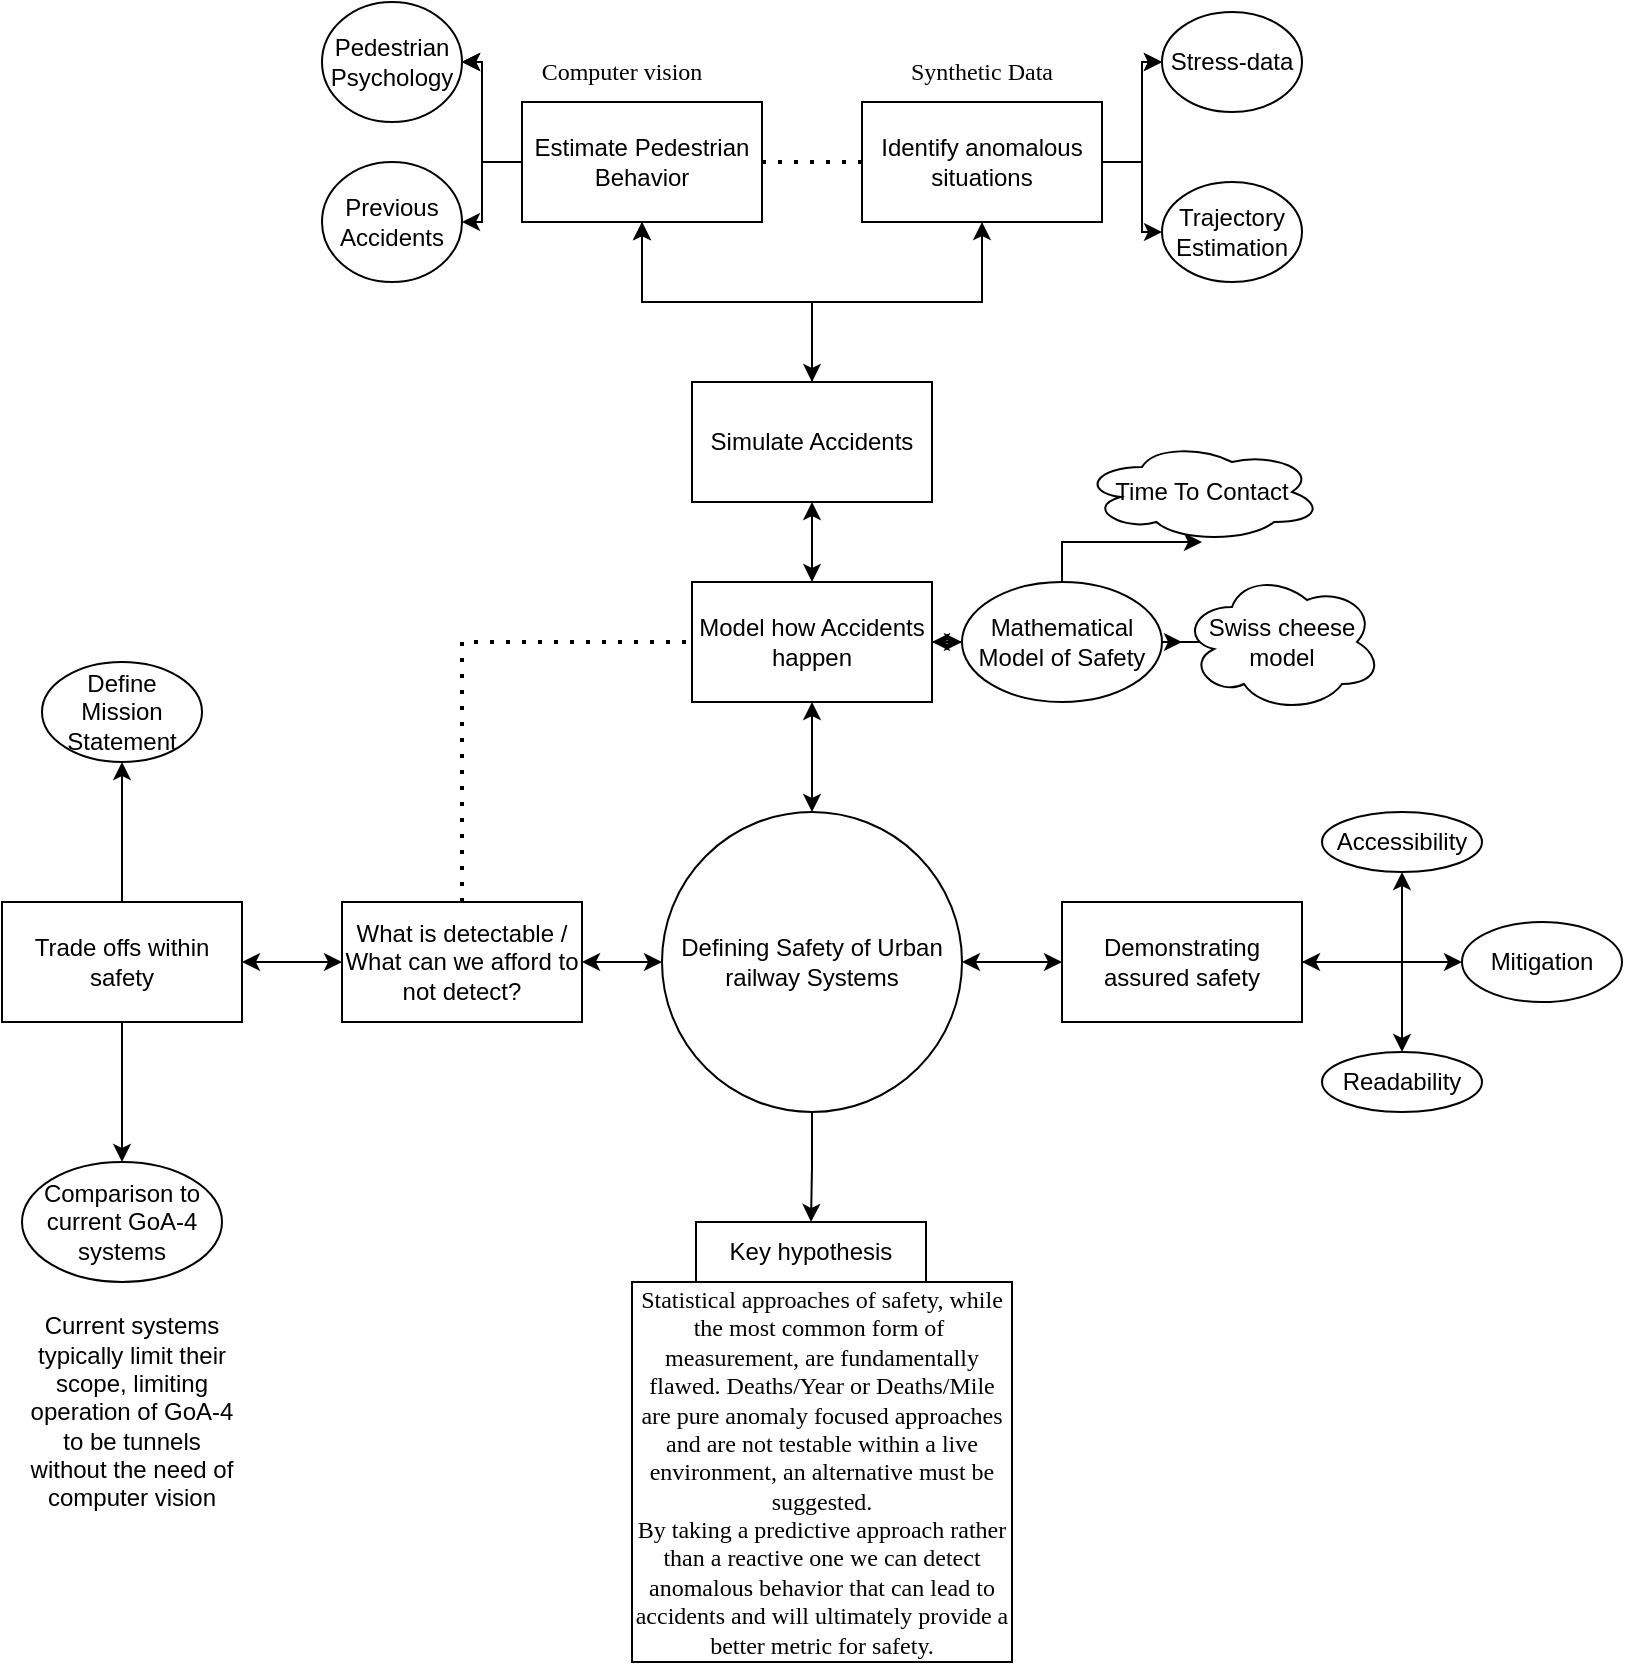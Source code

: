 <mxfile version="21.0.6" type="github">
  <diagram name="Page-1" id="YizXqlMxTFFmfGiaMgVp">
    <mxGraphModel dx="2954" dy="1142" grid="1" gridSize="10" guides="1" tooltips="1" connect="1" arrows="1" fold="1" page="1" pageScale="1" pageWidth="850" pageHeight="1100" math="0" shadow="0">
      <root>
        <mxCell id="0" />
        <mxCell id="1" parent="0" />
        <mxCell id="wzwuGxx-aYTTG0eEZtZC-3" value="" style="edgeStyle=orthogonalEdgeStyle;rounded=0;orthogonalLoop=1;jettySize=auto;html=1;startArrow=classic;startFill=1;" parent="1" source="wzwuGxx-aYTTG0eEZtZC-1" target="wzwuGxx-aYTTG0eEZtZC-2" edge="1">
          <mxGeometry relative="1" as="geometry" />
        </mxCell>
        <mxCell id="wzwuGxx-aYTTG0eEZtZC-30" value="" style="edgeStyle=orthogonalEdgeStyle;rounded=0;orthogonalLoop=1;jettySize=auto;html=1;startArrow=classic;startFill=1;" parent="1" source="wzwuGxx-aYTTG0eEZtZC-1" target="wzwuGxx-aYTTG0eEZtZC-29" edge="1">
          <mxGeometry relative="1" as="geometry" />
        </mxCell>
        <mxCell id="wzwuGxx-aYTTG0eEZtZC-34" value="" style="edgeStyle=orthogonalEdgeStyle;rounded=0;orthogonalLoop=1;jettySize=auto;html=1;startArrow=classic;startFill=1;" parent="1" source="wzwuGxx-aYTTG0eEZtZC-1" target="wzwuGxx-aYTTG0eEZtZC-33" edge="1">
          <mxGeometry relative="1" as="geometry" />
        </mxCell>
        <mxCell id="wzwuGxx-aYTTG0eEZtZC-43" value="" style="edgeStyle=orthogonalEdgeStyle;rounded=0;orthogonalLoop=1;jettySize=auto;html=1;" parent="1" source="wzwuGxx-aYTTG0eEZtZC-1" target="wzwuGxx-aYTTG0eEZtZC-42" edge="1">
          <mxGeometry relative="1" as="geometry" />
        </mxCell>
        <mxCell id="wzwuGxx-aYTTG0eEZtZC-1" value="Defining Safety of Urban railway Systems" style="ellipse;whiteSpace=wrap;html=1;aspect=fixed;" parent="1" vertex="1">
          <mxGeometry x="350" y="475" width="150" height="150" as="geometry" />
        </mxCell>
        <mxCell id="wzwuGxx-aYTTG0eEZtZC-5" value="" style="edgeStyle=orthogonalEdgeStyle;rounded=0;orthogonalLoop=1;jettySize=auto;html=1;startArrow=classic;startFill=1;" parent="1" source="wzwuGxx-aYTTG0eEZtZC-2" target="wzwuGxx-aYTTG0eEZtZC-4" edge="1">
          <mxGeometry relative="1" as="geometry" />
        </mxCell>
        <mxCell id="wzwuGxx-aYTTG0eEZtZC-19" value="" style="edgeStyle=orthogonalEdgeStyle;rounded=0;orthogonalLoop=1;jettySize=auto;html=1;startArrow=classic;startFill=1;" parent="1" source="wzwuGxx-aYTTG0eEZtZC-2" target="wzwuGxx-aYTTG0eEZtZC-18" edge="1">
          <mxGeometry relative="1" as="geometry" />
        </mxCell>
        <mxCell id="wzwuGxx-aYTTG0eEZtZC-2" value="Model how Accidents happen" style="whiteSpace=wrap;html=1;" parent="1" vertex="1">
          <mxGeometry x="365" y="360" width="120" height="60" as="geometry" />
        </mxCell>
        <mxCell id="wzwuGxx-aYTTG0eEZtZC-7" value="" style="edgeStyle=orthogonalEdgeStyle;rounded=0;orthogonalLoop=1;jettySize=auto;html=1;" parent="1" source="wzwuGxx-aYTTG0eEZtZC-4" target="wzwuGxx-aYTTG0eEZtZC-6" edge="1">
          <mxGeometry relative="1" as="geometry" />
        </mxCell>
        <mxCell id="wzwuGxx-aYTTG0eEZtZC-8" value="" style="edgeStyle=orthogonalEdgeStyle;rounded=0;orthogonalLoop=1;jettySize=auto;html=1;" parent="1" source="wzwuGxx-aYTTG0eEZtZC-4" target="wzwuGxx-aYTTG0eEZtZC-6" edge="1">
          <mxGeometry relative="1" as="geometry" />
        </mxCell>
        <mxCell id="wzwuGxx-aYTTG0eEZtZC-11" value="" style="edgeStyle=orthogonalEdgeStyle;rounded=0;orthogonalLoop=1;jettySize=auto;html=1;startArrow=classic;startFill=1;" parent="1" source="wzwuGxx-aYTTG0eEZtZC-4" target="wzwuGxx-aYTTG0eEZtZC-10" edge="1">
          <mxGeometry relative="1" as="geometry" />
        </mxCell>
        <mxCell id="wzwuGxx-aYTTG0eEZtZC-4" value="Simulate Accidents" style="whiteSpace=wrap;html=1;" parent="1" vertex="1">
          <mxGeometry x="365" y="260" width="120" height="60" as="geometry" />
        </mxCell>
        <mxCell id="wzwuGxx-aYTTG0eEZtZC-13" value="" style="edgeStyle=orthogonalEdgeStyle;rounded=0;orthogonalLoop=1;jettySize=auto;html=1;" parent="1" source="wzwuGxx-aYTTG0eEZtZC-6" target="wzwuGxx-aYTTG0eEZtZC-12" edge="1">
          <mxGeometry relative="1" as="geometry" />
        </mxCell>
        <mxCell id="wzwuGxx-aYTTG0eEZtZC-14" value="" style="edgeStyle=orthogonalEdgeStyle;rounded=0;orthogonalLoop=1;jettySize=auto;html=1;" parent="1" source="wzwuGxx-aYTTG0eEZtZC-6" target="wzwuGxx-aYTTG0eEZtZC-12" edge="1">
          <mxGeometry relative="1" as="geometry" />
        </mxCell>
        <mxCell id="wzwuGxx-aYTTG0eEZtZC-15" value="" style="edgeStyle=orthogonalEdgeStyle;rounded=0;orthogonalLoop=1;jettySize=auto;html=1;" parent="1" source="wzwuGxx-aYTTG0eEZtZC-6" target="wzwuGxx-aYTTG0eEZtZC-12" edge="1">
          <mxGeometry relative="1" as="geometry" />
        </mxCell>
        <mxCell id="wzwuGxx-aYTTG0eEZtZC-17" value="" style="edgeStyle=orthogonalEdgeStyle;rounded=0;orthogonalLoop=1;jettySize=auto;html=1;" parent="1" source="wzwuGxx-aYTTG0eEZtZC-6" target="wzwuGxx-aYTTG0eEZtZC-16" edge="1">
          <mxGeometry relative="1" as="geometry" />
        </mxCell>
        <mxCell id="wzwuGxx-aYTTG0eEZtZC-6" value="Estimate Pedestrian Behavior" style="whiteSpace=wrap;html=1;" parent="1" vertex="1">
          <mxGeometry x="280" y="120" width="120" height="60" as="geometry" />
        </mxCell>
        <mxCell id="wzwuGxx-aYTTG0eEZtZC-23" value="" style="edgeStyle=orthogonalEdgeStyle;rounded=0;orthogonalLoop=1;jettySize=auto;html=1;" parent="1" source="wzwuGxx-aYTTG0eEZtZC-10" target="wzwuGxx-aYTTG0eEZtZC-22" edge="1">
          <mxGeometry relative="1" as="geometry" />
        </mxCell>
        <mxCell id="wzwuGxx-aYTTG0eEZtZC-24" value="" style="edgeStyle=orthogonalEdgeStyle;rounded=0;orthogonalLoop=1;jettySize=auto;html=1;" parent="1" source="wzwuGxx-aYTTG0eEZtZC-10" target="wzwuGxx-aYTTG0eEZtZC-22" edge="1">
          <mxGeometry relative="1" as="geometry" />
        </mxCell>
        <mxCell id="wzwuGxx-aYTTG0eEZtZC-26" value="" style="edgeStyle=orthogonalEdgeStyle;rounded=0;orthogonalLoop=1;jettySize=auto;html=1;" parent="1" source="wzwuGxx-aYTTG0eEZtZC-10" target="wzwuGxx-aYTTG0eEZtZC-25" edge="1">
          <mxGeometry relative="1" as="geometry" />
        </mxCell>
        <mxCell id="wzwuGxx-aYTTG0eEZtZC-10" value="Identify anomalous situations" style="whiteSpace=wrap;html=1;" parent="1" vertex="1">
          <mxGeometry x="450" y="120" width="120" height="60" as="geometry" />
        </mxCell>
        <mxCell id="wzwuGxx-aYTTG0eEZtZC-12" value="Pedestrian Psychology" style="ellipse;whiteSpace=wrap;html=1;" parent="1" vertex="1">
          <mxGeometry x="180" y="70" width="70" height="60" as="geometry" />
        </mxCell>
        <mxCell id="wzwuGxx-aYTTG0eEZtZC-16" value="Previous Accidents" style="ellipse;whiteSpace=wrap;html=1;" parent="1" vertex="1">
          <mxGeometry x="180" y="150" width="70" height="60" as="geometry" />
        </mxCell>
        <mxCell id="wzwuGxx-aYTTG0eEZtZC-21" value="" style="edgeStyle=orthogonalEdgeStyle;rounded=0;orthogonalLoop=1;jettySize=auto;html=1;" parent="1" source="wzwuGxx-aYTTG0eEZtZC-18" target="wzwuGxx-aYTTG0eEZtZC-20" edge="1">
          <mxGeometry relative="1" as="geometry" />
        </mxCell>
        <mxCell id="wzwuGxx-aYTTG0eEZtZC-28" value="" style="edgeStyle=orthogonalEdgeStyle;rounded=0;orthogonalLoop=1;jettySize=auto;html=1;" parent="1" source="wzwuGxx-aYTTG0eEZtZC-18" target="wzwuGxx-aYTTG0eEZtZC-27" edge="1">
          <mxGeometry relative="1" as="geometry" />
        </mxCell>
        <mxCell id="wzwuGxx-aYTTG0eEZtZC-18" value="Mathematical Model of Safety" style="ellipse;whiteSpace=wrap;html=1;" parent="1" vertex="1">
          <mxGeometry x="500" y="360" width="100" height="60" as="geometry" />
        </mxCell>
        <mxCell id="wzwuGxx-aYTTG0eEZtZC-20" value="&lt;div&gt;Swiss cheese&lt;/div&gt;&lt;div&gt;model&lt;br&gt;&lt;/div&gt;" style="ellipse;shape=cloud;whiteSpace=wrap;html=1;" parent="1" vertex="1">
          <mxGeometry x="610" y="355" width="100" height="70" as="geometry" />
        </mxCell>
        <mxCell id="wzwuGxx-aYTTG0eEZtZC-22" value="Stress-data" style="ellipse;whiteSpace=wrap;html=1;" parent="1" vertex="1">
          <mxGeometry x="600" y="75" width="70" height="50" as="geometry" />
        </mxCell>
        <mxCell id="wzwuGxx-aYTTG0eEZtZC-25" value="Trajectory Estimation" style="ellipse;whiteSpace=wrap;html=1;" parent="1" vertex="1">
          <mxGeometry x="600" y="160" width="70" height="50" as="geometry" />
        </mxCell>
        <mxCell id="wzwuGxx-aYTTG0eEZtZC-27" value="Time To Contact" style="ellipse;shape=cloud;whiteSpace=wrap;html=1;" parent="1" vertex="1">
          <mxGeometry x="560" y="290" width="120" height="50" as="geometry" />
        </mxCell>
        <mxCell id="EhIsMyNbKFghoJWGRpfX-2" value="" style="edgeStyle=orthogonalEdgeStyle;rounded=0;orthogonalLoop=1;jettySize=auto;html=1;startArrow=classic;startFill=1;" edge="1" parent="1" source="wzwuGxx-aYTTG0eEZtZC-29" target="EhIsMyNbKFghoJWGRpfX-1">
          <mxGeometry relative="1" as="geometry" />
        </mxCell>
        <mxCell id="wzwuGxx-aYTTG0eEZtZC-29" value="What is detectable / What can we afford to not detect?" style="whiteSpace=wrap;html=1;" parent="1" vertex="1">
          <mxGeometry x="190" y="520" width="120" height="60" as="geometry" />
        </mxCell>
        <mxCell id="wzwuGxx-aYTTG0eEZtZC-31" value="" style="endArrow=none;dashed=1;html=1;dashPattern=1 3;strokeWidth=2;rounded=0;exitX=1;exitY=0.5;exitDx=0;exitDy=0;entryX=0;entryY=0.5;entryDx=0;entryDy=0;" parent="1" source="wzwuGxx-aYTTG0eEZtZC-6" target="wzwuGxx-aYTTG0eEZtZC-10" edge="1">
          <mxGeometry width="50" height="50" relative="1" as="geometry">
            <mxPoint x="780" y="300" as="sourcePoint" />
            <mxPoint x="820" y="160" as="targetPoint" />
            <Array as="points" />
          </mxGeometry>
        </mxCell>
        <mxCell id="wzwuGxx-aYTTG0eEZtZC-32" value="" style="endArrow=none;dashed=1;html=1;dashPattern=1 3;strokeWidth=2;rounded=0;exitX=0.5;exitY=0;exitDx=0;exitDy=0;entryX=0;entryY=0.5;entryDx=0;entryDy=0;" parent="1" source="wzwuGxx-aYTTG0eEZtZC-29" target="wzwuGxx-aYTTG0eEZtZC-2" edge="1">
          <mxGeometry width="50" height="50" relative="1" as="geometry">
            <mxPoint x="230" y="460" as="sourcePoint" />
            <mxPoint x="280" y="410" as="targetPoint" />
            <Array as="points">
              <mxPoint x="250" y="390" />
            </Array>
          </mxGeometry>
        </mxCell>
        <mxCell id="wzwuGxx-aYTTG0eEZtZC-37" value="" style="edgeStyle=orthogonalEdgeStyle;rounded=0;orthogonalLoop=1;jettySize=auto;html=1;" parent="1" source="wzwuGxx-aYTTG0eEZtZC-33" target="wzwuGxx-aYTTG0eEZtZC-36" edge="1">
          <mxGeometry relative="1" as="geometry" />
        </mxCell>
        <mxCell id="wzwuGxx-aYTTG0eEZtZC-39" value="" style="edgeStyle=orthogonalEdgeStyle;rounded=0;orthogonalLoop=1;jettySize=auto;html=1;" parent="1" source="wzwuGxx-aYTTG0eEZtZC-33" target="wzwuGxx-aYTTG0eEZtZC-38" edge="1">
          <mxGeometry relative="1" as="geometry" />
        </mxCell>
        <mxCell id="wzwuGxx-aYTTG0eEZtZC-41" value="" style="edgeStyle=orthogonalEdgeStyle;rounded=0;orthogonalLoop=1;jettySize=auto;html=1;startArrow=classic;startFill=1;" parent="1" source="wzwuGxx-aYTTG0eEZtZC-33" target="wzwuGxx-aYTTG0eEZtZC-40" edge="1">
          <mxGeometry relative="1" as="geometry" />
        </mxCell>
        <mxCell id="wzwuGxx-aYTTG0eEZtZC-33" value="Demonstrating assured safety" style="whiteSpace=wrap;html=1;" parent="1" vertex="1">
          <mxGeometry x="550" y="520" width="120" height="60" as="geometry" />
        </mxCell>
        <mxCell id="wzwuGxx-aYTTG0eEZtZC-36" value="Readability" style="ellipse;whiteSpace=wrap;html=1;" parent="1" vertex="1">
          <mxGeometry x="680" y="595" width="80" height="30" as="geometry" />
        </mxCell>
        <mxCell id="wzwuGxx-aYTTG0eEZtZC-38" value="Accessibility" style="ellipse;whiteSpace=wrap;html=1;" parent="1" vertex="1">
          <mxGeometry x="680" y="475" width="80" height="30" as="geometry" />
        </mxCell>
        <mxCell id="wzwuGxx-aYTTG0eEZtZC-40" value="Mitigation" style="ellipse;whiteSpace=wrap;html=1;" parent="1" vertex="1">
          <mxGeometry x="750" y="530" width="80" height="40" as="geometry" />
        </mxCell>
        <mxCell id="wzwuGxx-aYTTG0eEZtZC-42" value="Key hypothesis" style="whiteSpace=wrap;html=1;" parent="1" vertex="1">
          <mxGeometry x="367" y="680" width="115" height="30" as="geometry" />
        </mxCell>
        <mxCell id="wzwuGxx-aYTTG0eEZtZC-44" value="&lt;div&gt;&lt;font face=&quot;Times New Roman&quot;&gt;Statistical approaches of safety, while the most common form of&amp;nbsp; measurement, are fundamentally flawed. Deaths/Year or Deaths/Mile are pure anomaly focused approaches and are not testable within a live environment, an alternative must be suggested.&lt;/font&gt;&lt;/div&gt;&lt;div&gt;&lt;font face=&quot;Times New Roman&quot;&gt;By taking a predictive approach rather than a reactive one we can detect anomalous behavior that can lead to accidents and will ultimately provide a better metric for safety.&lt;br&gt;&lt;/font&gt;&lt;/div&gt;" style="whiteSpace=wrap;html=1;aspect=fixed;" parent="1" vertex="1">
          <mxGeometry x="335" y="710" width="190" height="190" as="geometry" />
        </mxCell>
        <mxCell id="wzwuGxx-aYTTG0eEZtZC-46" value="&lt;font face=&quot;Times New Roman&quot;&gt;Computer vision&lt;/font&gt;" style="text;html=1;strokeColor=none;fillColor=none;align=center;verticalAlign=middle;whiteSpace=wrap;rounded=0;" parent="1" vertex="1">
          <mxGeometry x="270" y="90" width="120" height="30" as="geometry" />
        </mxCell>
        <mxCell id="wzwuGxx-aYTTG0eEZtZC-47" value="&lt;font face=&quot;Times New Roman&quot;&gt;Synthetic Data&lt;br&gt;&lt;/font&gt;" style="text;html=1;strokeColor=none;fillColor=none;align=center;verticalAlign=middle;whiteSpace=wrap;rounded=0;" parent="1" vertex="1">
          <mxGeometry x="450" y="90" width="120" height="30" as="geometry" />
        </mxCell>
        <mxCell id="EhIsMyNbKFghoJWGRpfX-4" value="" style="edgeStyle=orthogonalEdgeStyle;rounded=0;orthogonalLoop=1;jettySize=auto;html=1;" edge="1" parent="1" source="EhIsMyNbKFghoJWGRpfX-1" target="EhIsMyNbKFghoJWGRpfX-3">
          <mxGeometry relative="1" as="geometry" />
        </mxCell>
        <mxCell id="EhIsMyNbKFghoJWGRpfX-6" value="" style="edgeStyle=orthogonalEdgeStyle;rounded=0;orthogonalLoop=1;jettySize=auto;html=1;" edge="1" parent="1" source="EhIsMyNbKFghoJWGRpfX-1" target="EhIsMyNbKFghoJWGRpfX-5">
          <mxGeometry relative="1" as="geometry" />
        </mxCell>
        <mxCell id="EhIsMyNbKFghoJWGRpfX-1" value="Trade offs within safety" style="whiteSpace=wrap;html=1;" vertex="1" parent="1">
          <mxGeometry x="20" y="520" width="120" height="60" as="geometry" />
        </mxCell>
        <mxCell id="EhIsMyNbKFghoJWGRpfX-3" value="Define Mission Statement" style="ellipse;whiteSpace=wrap;html=1;" vertex="1" parent="1">
          <mxGeometry x="40" y="400" width="80" height="50" as="geometry" />
        </mxCell>
        <mxCell id="EhIsMyNbKFghoJWGRpfX-5" value="Comparison to current GoA-4 systems" style="ellipse;whiteSpace=wrap;html=1;" vertex="1" parent="1">
          <mxGeometry x="30" y="650" width="100" height="60" as="geometry" />
        </mxCell>
        <mxCell id="EhIsMyNbKFghoJWGRpfX-7" value="Current systems typically limit their scope, limiting operation of GoA-4 to be tunnels without the need of computer vision" style="text;html=1;strokeColor=none;fillColor=none;align=center;verticalAlign=middle;whiteSpace=wrap;rounded=0;" vertex="1" parent="1">
          <mxGeometry x="30" y="720" width="110" height="110" as="geometry" />
        </mxCell>
      </root>
    </mxGraphModel>
  </diagram>
</mxfile>
